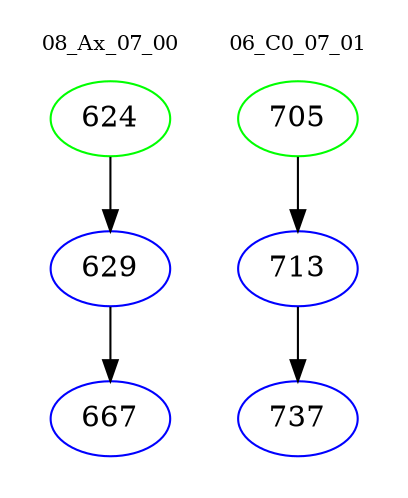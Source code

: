 digraph{
subgraph cluster_0 {
color = white
label = "08_Ax_07_00";
fontsize=10;
T0_624 [label="624", color="green"]
T0_624 -> T0_629 [color="black"]
T0_629 [label="629", color="blue"]
T0_629 -> T0_667 [color="black"]
T0_667 [label="667", color="blue"]
}
subgraph cluster_1 {
color = white
label = "06_C0_07_01";
fontsize=10;
T1_705 [label="705", color="green"]
T1_705 -> T1_713 [color="black"]
T1_713 [label="713", color="blue"]
T1_713 -> T1_737 [color="black"]
T1_737 [label="737", color="blue"]
}
}
